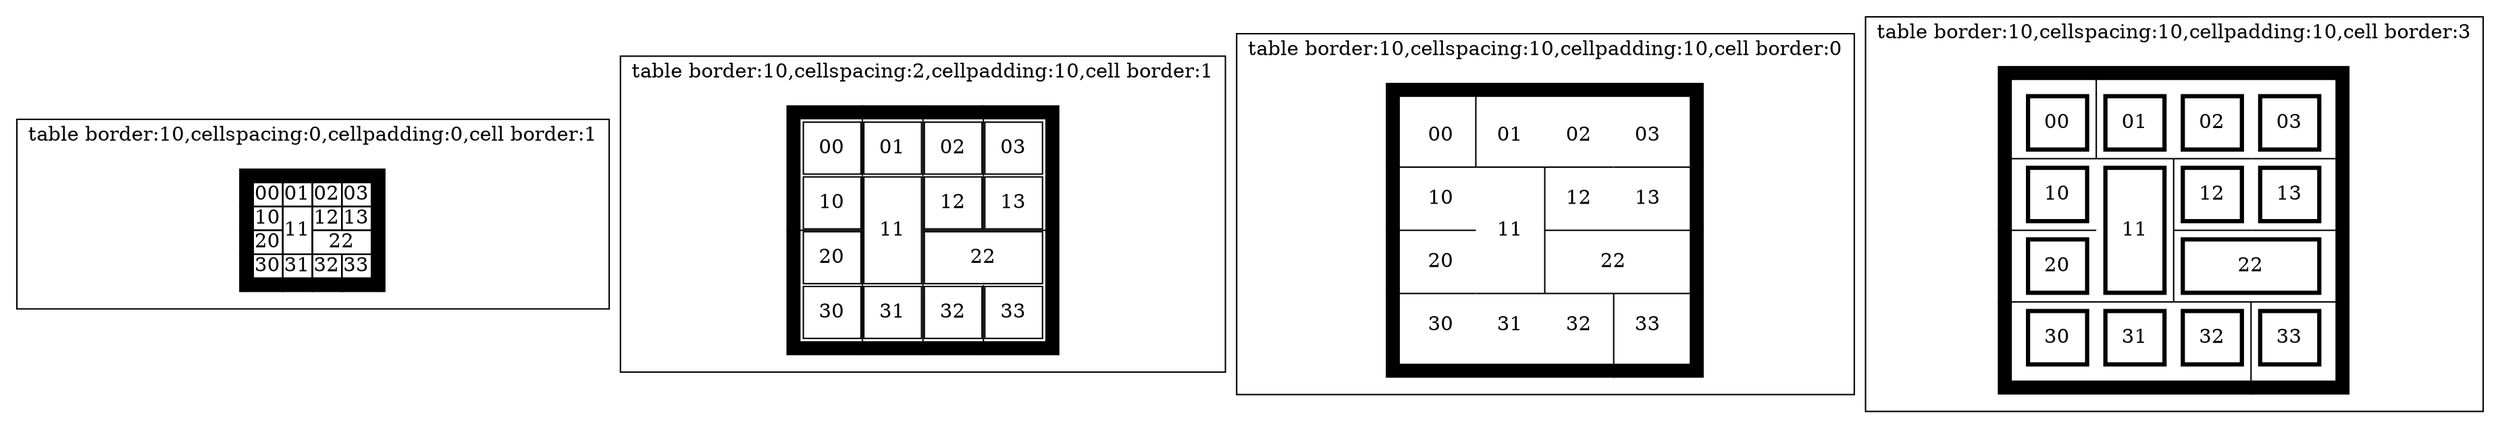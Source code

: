 digraph G {
 subgraph cluster_base{
 label = "table border:10,cellspacing:0,cellpadding:0,cell border:1";
 node [shape=plaintext]
 tbl1100 [label=<
 <TABLE rows="*" columns="*" border="10" cellborder="1" cellspacing="0" cellpadding="0">
  <TR><TD>00</TD><VR/><TD >01</TD><TD >02</TD><TD >03</TD></TR>
  <TR><TD >10</TD><TD  rowspan="2">11</TD><TD >12</TD><TD >13</TD></TR>
  <HR/>
  <TR><TD >20</TD><TD  colspan="2">22</TD></TR>
  <TR><TD >30</TD><TD >31</TD><TD >32</TD><TD >33</TD></TR>
</TABLE>>];
}
 subgraph cluster_table_border {
 label="table border:10,cellspacing:2,cellpadding:10,cell border:1";
 node [shape=plaintext]
 tbl1010 [label=<
 <TABLE border="10" columns="*" cellspacing="2" cellpadding="10" cellborder="1">
  <TR><TD >00</TD><TD >01</TD><TD >02</TD><TD >03</TD></TR>
  <TR><TD >10</TD><TD  rowspan="2">11</TD><TD >12</TD><TD >13</TD></TR>
  <HR/>
  <TR><TD >20</TD><TD  colspan="2">22</TD></TR>
  <TR><TD >30</TD><TD >31</TD><TD >32</TD><TD >33</TD></TR>
</TABLE>>];
}

 subgraph cluster_cellspacing {
 label="table border:10,cellspacing:10,cellpadding:10,cell border:0";
 node [shape=plaintext]
 tbl1110 [label=<
 <TABLE border="10" cellspacing="10" cellpadding="10" cellborder="0" rows="*">
  <TR><TD >00</TD><VR/><TD >01</TD><TD >02</TD><TD >03</TD></TR>
  <TR><TD >10</TD><TD  rowspan="2">11</TD><VR/><TD >12</TD><TD >13</TD></TR>
  <TR><TD >20</TD><TD  colspan="2">22</TD></TR>
  <TR><TD >30</TD><TD >31</TD><TD >32</TD><VR/><TD >33</TD></TR>
</TABLE>>];
}

 subgraph cluster_cellpadding {
 label="table border:10,cellspacing:10,cellpadding:10,cell border:3";
 node [shape=plaintext]
 tbl1111 [label=<
 <TABLE border="10" cellspacing="10" cellpadding="10" cellborder="3" rows="*">
  <TR><TD >00</TD><VR/><TD >01</TD><TD >02</TD><TD >03</TD></TR>
  <TR><TD >10</TD><TD  rowspan="2">11</TD><VR/><TD >12</TD><TD >13</TD></TR>
  <TR><TD >20</TD><TD  colspan="2">22</TD></TR>
  <TR><TD >30</TD><TD >31</TD><TD >32</TD><VR/><TD >33</TD></TR>
</TABLE>>];
}
} 
